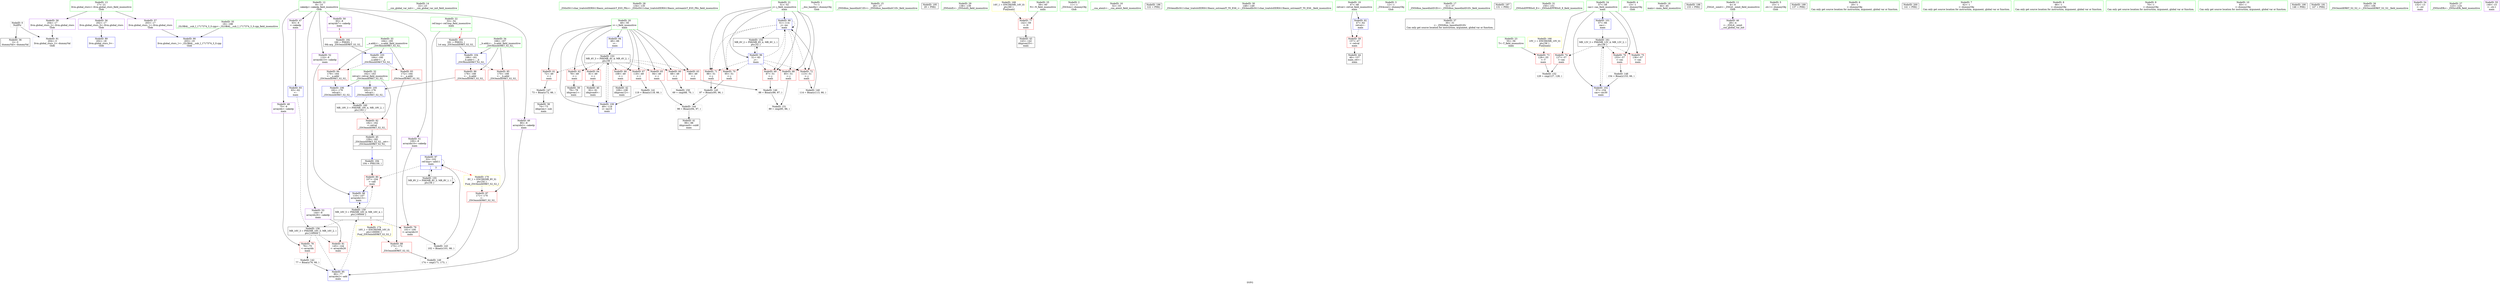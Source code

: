 digraph "SVFG" {
	label="SVFG";

	Node0x5626ad183020 [shape=record,color=grey,label="{NodeID: 0\nNullPtr}"];
	Node0x5626ad183020 -> Node0x5626ad198cf0[style=solid];
	Node0x5626ad183020 -> Node0x5626ad19cb10[style=solid];
	Node0x5626ad1997e0 [shape=record,color=blue,label="{NodeID: 97\n53\<--102\nref.tmp\<--add11\nmain\n|{|<s3>3}}"];
	Node0x5626ad1997e0 -> Node0x5626ad19c1c0[style=dashed];
	Node0x5626ad1997e0 -> Node0x5626ad1997e0[style=dashed];
	Node0x5626ad1997e0 -> Node0x5626ad1a6dd0[style=dashed];
	Node0x5626ad1997e0:s3 -> Node0x5626ad1aa210[style=dashed,color=red];
	Node0x5626ad1978d0 [shape=record,color=green,label="{NodeID: 14\n22\<--23\n__cxx_global_var_init\<--__cxx_global_var_init_field_insensitive\n}"];
	Node0x5626ad19d130 [shape=record,color=black,label="{NodeID: 194\n104 = PHI(159, )\n}"];
	Node0x5626ad19d130 -> Node0x5626ad19c1c0[style=solid];
	Node0x5626ad198580 [shape=record,color=green,label="{NodeID: 28\n134\<--135\n_ZStlsISt11char_traitsIcEERSt13basic_ostreamIcT_ES5_PKc\<--_ZStlsISt11char_traitsIcEERSt13basic_ostreamIcT_ES5_PKc_field_insensitive\n}"];
	Node0x5626ad199230 [shape=record,color=black,label="{NodeID: 42\n109\<--108\nidxprom12\<--\nmain\n}"];
	Node0x5626ad19adb0 [shape=record,color=purple,label="{NodeID: 56\n202\<--17\nllvm.global_ctors_0\<--llvm.global_ctors\nGlob }"];
	Node0x5626ad19adb0 -> Node0x5626ad19c910[style=solid];
	Node0x5626ad1a63d0 [shape=record,color=black,label="{NodeID: 153\nMR_4V_3 = PHI(MR_4V_4, MR_4V_2, )\npts\{50 \}\n}"];
	Node0x5626ad1a63d0 -> Node0x5626ad19b180[style=dashed];
	Node0x5626ad1a63d0 -> Node0x5626ad19b250[style=dashed];
	Node0x5626ad1a63d0 -> Node0x5626ad19b320[style=dashed];
	Node0x5626ad1a63d0 -> Node0x5626ad19b3f0[style=dashed];
	Node0x5626ad1a63d0 -> Node0x5626ad19b4c0[style=dashed];
	Node0x5626ad1a63d0 -> Node0x5626ad19b590[style=dashed];
	Node0x5626ad1a63d0 -> Node0x5626ad19b660[style=dashed];
	Node0x5626ad1a63d0 -> Node0x5626ad19b730[style=dashed];
	Node0x5626ad1a63d0 -> Node0x5626ad199a50[style=dashed];
	Node0x5626ad19b9a0 [shape=record,color=red,label="{NodeID: 70\n95\<--51\n\<--j\nmain\n}"];
	Node0x5626ad19b9a0 -> Node0x5626ad1a0cf0[style=solid];
	Node0x5626ad19c500 [shape=record,color=red,label="{NodeID: 84\n179\<--164\n\<--__a.addr\n_ZSt3minIiERKT_S2_S2_\n}"];
	Node0x5626ad19c500 -> Node0x5626ad19dfa0[style=solid];
	Node0x5626ad183170 [shape=record,color=green,label="{NodeID: 1\n7\<--1\n__dso_handle\<--dummyObj\nGlob }"];
	Node0x5626ad1998b0 [shape=record,color=blue,label="{NodeID: 98\n110\<--107\narrayidx13\<--\nmain\n}"];
	Node0x5626ad1998b0 -> Node0x5626ad1a81d0[style=dashed];
	Node0x5626ad1979d0 [shape=record,color=green,label="{NodeID: 15\n26\<--27\n_ZNSt8ios_base4InitC1Ev\<--_ZNSt8ios_base4InitC1Ev_field_insensitive\n}"];
	Node0x5626ad19d360 [shape=record,color=black,label="{NodeID: 195\n29 = PHI()\n}"];
	Node0x5626ad198680 [shape=record,color=green,label="{NodeID: 29\n138\<--139\n_ZNSolsEi\<--_ZNSolsEi_field_insensitive\n}"];
	Node0x5626ad199300 [shape=record,color=black,label="{NodeID: 43\n143\<--142\nidxprom25\<--\nmain\n}"];
	Node0x5626ad1a0570 [shape=record,color=grey,label="{NodeID: 140\n114 = Binary(113, 66, )\n}"];
	Node0x5626ad1a0570 -> Node0x5626ad199980[style=solid];
	Node0x5626ad19aeb0 [shape=record,color=purple,label="{NodeID: 57\n203\<--17\nllvm.global_ctors_1\<--llvm.global_ctors\nGlob }"];
	Node0x5626ad19aeb0 -> Node0x5626ad19ca10[style=solid];
	Node0x5626ad1a68d0 [shape=record,color=black,label="{NodeID: 154\nMR_6V_2 = PHI(MR_6V_4, MR_6V_1, )\npts\{52 \}\n}"];
	Node0x5626ad1a68d0 -> Node0x5626ad199710[style=dashed];
	Node0x5626ad19ba70 [shape=record,color=red,label="{NodeID: 71\n96\<--51\n\<--j\nmain\n}"];
	Node0x5626ad19ba70 -> Node0x5626ad1a0cf0[style=solid];
	Node0x5626ad1aa050 [shape=record,color=yellow,style=double,label="{NodeID: 168\n14V_1 = ENCHI(MR_14V_0)\npts\{60 \}\nFun[main]}"];
	Node0x5626ad1aa050 -> Node0x5626ad19bf50[style=dashed];
	Node0x5626ad19c5d0 [shape=record,color=red,label="{NodeID: 85\n170\<--166\n\<--__b.addr\n_ZSt3minIiERKT_S2_S2_\n}"];
	Node0x5626ad19c5d0 -> Node0x5626ad19c770[style=solid];
	Node0x5626ad196980 [shape=record,color=green,label="{NodeID: 2\n11\<--1\n_ZSt3cin\<--dummyObj\nGlob }"];
	Node0x5626ad199980 [shape=record,color=blue,label="{NodeID: 99\n51\<--114\nj\<--inc\nmain\n}"];
	Node0x5626ad199980 -> Node0x5626ad19b800[style=dashed];
	Node0x5626ad199980 -> Node0x5626ad19b8d0[style=dashed];
	Node0x5626ad199980 -> Node0x5626ad19b9a0[style=dashed];
	Node0x5626ad199980 -> Node0x5626ad19ba70[style=dashed];
	Node0x5626ad199980 -> Node0x5626ad19bb40[style=dashed];
	Node0x5626ad199980 -> Node0x5626ad199980[style=dashed];
	Node0x5626ad199980 -> Node0x5626ad1a68d0[style=dashed];
	Node0x5626ad197ad0 [shape=record,color=green,label="{NodeID: 16\n32\<--33\n__cxa_atexit\<--__cxa_atexit_field_insensitive\n}"];
	Node0x5626ad19d430 [shape=record,color=black,label="{NodeID: 196\n122 = PHI()\n}"];
	Node0x5626ad198780 [shape=record,color=green,label="{NodeID: 30\n148\<--149\n_ZSt4endlIcSt11char_traitsIcEERSt13basic_ostreamIT_T0_ES6_\<--_ZSt4endlIcSt11char_traitsIcEERSt13basic_ostreamIT_T0_ES6__field_insensitive\n}"];
	Node0x5626ad1993d0 [shape=record,color=black,label="{NodeID: 44\n46\<--157\nmain_ret\<--\nmain\n}"];
	Node0x5626ad1a06f0 [shape=record,color=grey,label="{NodeID: 141\n119 = Binary(118, 66, )\n}"];
	Node0x5626ad1a06f0 -> Node0x5626ad199a50[style=solid];
	Node0x5626ad19afb0 [shape=record,color=purple,label="{NodeID: 58\n204\<--17\nllvm.global_ctors_2\<--llvm.global_ctors\nGlob }"];
	Node0x5626ad19afb0 -> Node0x5626ad19cb10[style=solid];
	Node0x5626ad1a6dd0 [shape=record,color=black,label="{NodeID: 155\nMR_8V_2 = PHI(MR_8V_3, MR_8V_1, )\npts\{54 \}\n}"];
	Node0x5626ad1a6dd0 -> Node0x5626ad1997e0[style=dashed];
	Node0x5626ad1a6dd0 -> Node0x5626ad1a6dd0[style=dashed];
	Node0x5626ad19bb40 [shape=record,color=red,label="{NodeID: 72\n113\<--51\n\<--j\nmain\n}"];
	Node0x5626ad19bb40 -> Node0x5626ad1a0570[style=solid];
	Node0x5626ad19c6a0 [shape=record,color=red,label="{NodeID: 86\n176\<--166\n\<--__b.addr\n_ZSt3minIiERKT_S2_S2_\n}"];
	Node0x5626ad19c6a0 -> Node0x5626ad199e60[style=solid];
	Node0x5626ad196a10 [shape=record,color=green,label="{NodeID: 3\n12\<--1\n_ZSt4cout\<--dummyObj\nGlob }"];
	Node0x5626ad199a50 [shape=record,color=blue,label="{NodeID: 100\n49\<--119\ni\<--inc15\nmain\n}"];
	Node0x5626ad199a50 -> Node0x5626ad1a63d0[style=dashed];
	Node0x5626ad197bd0 [shape=record,color=green,label="{NodeID: 17\n31\<--37\n_ZNSt8ios_base4InitD1Ev\<--_ZNSt8ios_base4InitD1Ev_field_insensitive\n}"];
	Node0x5626ad197bd0 -> Node0x5626ad198df0[style=solid];
	Node0x5626ad19d500 [shape=record,color=black,label="{NodeID: 197\n131 = PHI()\n}"];
	Node0x5626ad198880 [shape=record,color=green,label="{NodeID: 31\n150\<--151\n_ZNSolsEPFRSoS_E\<--_ZNSolsEPFRSoS_E_field_insensitive\n}"];
	Node0x5626ad1994a0 [shape=record,color=black,label="{NodeID: 45\n159\<--182\n_ZSt3minIiERKT_S2_S2__ret\<--\n_ZSt3minIiERKT_S2_S2_\n|{<s0>3}}"];
	Node0x5626ad1994a0:s0 -> Node0x5626ad19d130[style=solid,color=blue];
	Node0x5626ad1a0870 [shape=record,color=grey,label="{NodeID: 142\n77 = Binary(76, 66, )\n}"];
	Node0x5626ad1a0870 -> Node0x5626ad19ce80[style=solid];
	Node0x5626ad19b0b0 [shape=record,color=red,label="{NodeID: 59\n157\<--47\n\<--retval\nmain\n}"];
	Node0x5626ad19b0b0 -> Node0x5626ad1993d0[style=solid];
	Node0x5626ad1a72d0 [shape=record,color=black,label="{NodeID: 156\nMR_16V_3 = PHI(MR_16V_5, MR_16V_2, )\npts\{100000 \}\n}"];
	Node0x5626ad1a72d0 -> Node0x5626ad19c020[style=dashed];
	Node0x5626ad1a72d0 -> Node0x5626ad19c290[style=dashed];
	Node0x5626ad1a72d0 -> Node0x5626ad19ce80[style=dashed];
	Node0x5626ad19bc10 [shape=record,color=red,label="{NodeID: 73\n128\<--55\n\<--T\nmain\n}"];
	Node0x5626ad19bc10 -> Node0x5626ad1a1770[style=solid];
	Node0x5626ad1aa210 [shape=record,color=yellow,style=double,label="{NodeID: 170\n8V_1 = ENCHI(MR_8V_0)\npts\{54 \}\nFun[_ZSt3minIiERKT_S2_S2_]}"];
	Node0x5626ad1aa210 -> Node0x5626ad19c770[style=dashed];
	Node0x5626ad19c770 [shape=record,color=red,label="{NodeID: 87\n171\<--170\n\<--\n_ZSt3minIiERKT_S2_S2_\n}"];
	Node0x5626ad19c770 -> Node0x5626ad1a12f0[style=solid];
	Node0x5626ad196aa0 [shape=record,color=green,label="{NodeID: 4\n13\<--1\n.str\<--dummyObj\nGlob }"];
	Node0x5626ad199b20 [shape=record,color=blue,label="{NodeID: 101\n57\<--66\ncas\<--\nmain\n}"];
	Node0x5626ad199b20 -> Node0x5626ad1a8bd0[style=dashed];
	Node0x5626ad197cd0 [shape=record,color=green,label="{NodeID: 18\n44\<--45\nmain\<--main_field_insensitive\n}"];
	Node0x5626ad19d5d0 [shape=record,color=black,label="{NodeID: 198\n133 = PHI()\n}"];
	Node0x5626ad198980 [shape=record,color=green,label="{NodeID: 32\n162\<--163\nretval\<--retval_field_insensitive\n_ZSt3minIiERKT_S2_S2_\n}"];
	Node0x5626ad198980 -> Node0x5626ad19c360[style=solid];
	Node0x5626ad198980 -> Node0x5626ad199e60[style=solid];
	Node0x5626ad198980 -> Node0x5626ad19dfa0[style=solid];
	Node0x5626ad199570 [shape=record,color=purple,label="{NodeID: 46\n28\<--4\n\<--_ZStL8__ioinit\n__cxx_global_var_init\n}"];
	Node0x5626ad1a09f0 [shape=record,color=grey,label="{NodeID: 143\n102 = Binary(101, 66, )\n}"];
	Node0x5626ad1a09f0 -> Node0x5626ad1997e0[style=solid];
	Node0x5626ad19b180 [shape=record,color=red,label="{NodeID: 60\n68\<--49\n\<--i\nmain\n}"];
	Node0x5626ad19b180 -> Node0x5626ad1a1470[style=solid];
	Node0x5626ad19bce0 [shape=record,color=red,label="{NodeID: 74\n127\<--57\n\<--cas\nmain\n}"];
	Node0x5626ad19bce0 -> Node0x5626ad1a1770[style=solid];
	Node0x5626ad19c840 [shape=record,color=red,label="{NodeID: 88\n173\<--172\n\<--\n_ZSt3minIiERKT_S2_S2_\n}"];
	Node0x5626ad19c840 -> Node0x5626ad1a12f0[style=solid];
	Node0x5626ad196b30 [shape=record,color=green,label="{NodeID: 5\n15\<--1\n.str.1\<--dummyObj\nGlob }"];
	Node0x5626ad199bf0 [shape=record,color=blue,label="{NodeID: 102\n57\<--154\ncas\<--inc30\nmain\n}"];
	Node0x5626ad199bf0 -> Node0x5626ad1a8bd0[style=dashed];
	Node0x5626ad197dd0 [shape=record,color=green,label="{NodeID: 19\n47\<--48\nretval\<--retval_field_insensitive\nmain\n}"];
	Node0x5626ad197dd0 -> Node0x5626ad19b0b0[style=solid];
	Node0x5626ad197dd0 -> Node0x5626ad19cc10[style=solid];
	Node0x5626ad19d6d0 [shape=record,color=black,label="{NodeID: 199\n137 = PHI()\n}"];
	Node0x5626ad198a50 [shape=record,color=green,label="{NodeID: 33\n164\<--165\n__a.addr\<--__a.addr_field_insensitive\n_ZSt3minIiERKT_S2_S2_\n}"];
	Node0x5626ad198a50 -> Node0x5626ad19c430[style=solid];
	Node0x5626ad198a50 -> Node0x5626ad19c500[style=solid];
	Node0x5626ad198a50 -> Node0x5626ad199cc0[style=solid];
	Node0x5626ad199640 [shape=record,color=purple,label="{NodeID: 47\n63\<--8\n\<--cakedp\nmain\n}"];
	Node0x5626ad199640 -> Node0x5626ad19cce0[style=solid];
	Node0x5626ad1a0b70 [shape=record,color=grey,label="{NodeID: 144\n98 = Binary(94, 97, )\n}"];
	Node0x5626ad1a0b70 -> Node0x5626ad199160[style=solid];
	Node0x5626ad19b250 [shape=record,color=red,label="{NodeID: 61\n72\<--49\n\<--i\nmain\n}"];
	Node0x5626ad19b250 -> Node0x5626ad1a0ff0[style=solid];
	Node0x5626ad19bdb0 [shape=record,color=red,label="{NodeID: 75\n136\<--57\n\<--cas\nmain\n}"];
	Node0x5626ad19c910 [shape=record,color=blue,label="{NodeID: 89\n202\<--18\nllvm.global_ctors_0\<--\nGlob }"];
	Node0x5626ad197370 [shape=record,color=green,label="{NodeID: 6\n18\<--1\n\<--dummyObj\nCan only get source location for instruction, argument, global var or function.}"];
	Node0x5626ad199cc0 [shape=record,color=blue,label="{NodeID: 103\n164\<--160\n__a.addr\<--__a\n_ZSt3minIiERKT_S2_S2_\n}"];
	Node0x5626ad199cc0 -> Node0x5626ad19c430[style=dashed];
	Node0x5626ad199cc0 -> Node0x5626ad19c500[style=dashed];
	Node0x5626ad197ea0 [shape=record,color=green,label="{NodeID: 20\n49\<--50\ni\<--i_field_insensitive\nmain\n}"];
	Node0x5626ad197ea0 -> Node0x5626ad19b180[style=solid];
	Node0x5626ad197ea0 -> Node0x5626ad19b250[style=solid];
	Node0x5626ad197ea0 -> Node0x5626ad19b320[style=solid];
	Node0x5626ad197ea0 -> Node0x5626ad19b3f0[style=solid];
	Node0x5626ad197ea0 -> Node0x5626ad19b4c0[style=solid];
	Node0x5626ad197ea0 -> Node0x5626ad19b590[style=solid];
	Node0x5626ad197ea0 -> Node0x5626ad19b660[style=solid];
	Node0x5626ad197ea0 -> Node0x5626ad19b730[style=solid];
	Node0x5626ad197ea0 -> Node0x5626ad19cdb0[style=solid];
	Node0x5626ad197ea0 -> Node0x5626ad199a50[style=solid];
	Node0x5626ad19d7d0 [shape=record,color=black,label="{NodeID: 200\n141 = PHI()\n}"];
	Node0x5626ad198b20 [shape=record,color=green,label="{NodeID: 34\n166\<--167\n__b.addr\<--__b.addr_field_insensitive\n_ZSt3minIiERKT_S2_S2_\n}"];
	Node0x5626ad198b20 -> Node0x5626ad19c5d0[style=solid];
	Node0x5626ad198b20 -> Node0x5626ad19c6a0[style=solid];
	Node0x5626ad198b20 -> Node0x5626ad199d90[style=solid];
	Node0x5626ad19a730 [shape=record,color=purple,label="{NodeID: 48\n75\<--8\narrayidx\<--cakedp\nmain\n}"];
	Node0x5626ad19a730 -> Node0x5626ad19c020[style=solid];
	Node0x5626ad1a0cf0 [shape=record,color=grey,label="{NodeID: 145\n97 = Binary(95, 96, )\n}"];
	Node0x5626ad1a0cf0 -> Node0x5626ad1a0b70[style=solid];
	Node0x5626ad19b320 [shape=record,color=red,label="{NodeID: 62\n78\<--49\n\<--i\nmain\n}"];
	Node0x5626ad19b320 -> Node0x5626ad198fc0[style=solid];
	Node0x5626ad1a81d0 [shape=record,color=black,label="{NodeID: 159\nMR_16V_5 = PHI(MR_16V_6, MR_16V_4, )\npts\{100000 \}\n|{|<s4>3}}"];
	Node0x5626ad1a81d0 -> Node0x5626ad19c0f0[style=dashed];
	Node0x5626ad1a81d0 -> Node0x5626ad19c1c0[style=dashed];
	Node0x5626ad1a81d0 -> Node0x5626ad1998b0[style=dashed];
	Node0x5626ad1a81d0 -> Node0x5626ad1a72d0[style=dashed];
	Node0x5626ad1a81d0:s4 -> Node0x5626ad1aa5c0[style=dashed,color=red];
	Node0x5626ad19be80 [shape=record,color=red,label="{NodeID: 76\n153\<--57\n\<--cas\nmain\n}"];
	Node0x5626ad19be80 -> Node0x5626ad1a1170[style=solid];
	Node0x5626ad19ca10 [shape=record,color=blue,label="{NodeID: 90\n203\<--19\nllvm.global_ctors_1\<--_GLOBAL__sub_I_1717374_3_0.cpp\nGlob }"];
	Node0x5626ad197400 [shape=record,color=green,label="{NodeID: 7\n62\<--1\n\<--dummyObj\nCan only get source location for instruction, argument, global var or function.}"];
	Node0x5626ad199d90 [shape=record,color=blue,label="{NodeID: 104\n166\<--161\n__b.addr\<--__b\n_ZSt3minIiERKT_S2_S2_\n}"];
	Node0x5626ad199d90 -> Node0x5626ad19c5d0[style=dashed];
	Node0x5626ad199d90 -> Node0x5626ad19c6a0[style=dashed];
	Node0x5626ad197f70 [shape=record,color=green,label="{NodeID: 21\n51\<--52\nj\<--j_field_insensitive\nmain\n}"];
	Node0x5626ad197f70 -> Node0x5626ad19b800[style=solid];
	Node0x5626ad197f70 -> Node0x5626ad19b8d0[style=solid];
	Node0x5626ad197f70 -> Node0x5626ad19b9a0[style=solid];
	Node0x5626ad197f70 -> Node0x5626ad19ba70[style=solid];
	Node0x5626ad197f70 -> Node0x5626ad19bb40[style=solid];
	Node0x5626ad197f70 -> Node0x5626ad199710[style=solid];
	Node0x5626ad197f70 -> Node0x5626ad199980[style=solid];
	Node0x5626ad198bf0 [shape=record,color=green,label="{NodeID: 35\n19\<--198\n_GLOBAL__sub_I_1717374_3_0.cpp\<--_GLOBAL__sub_I_1717374_3_0.cpp_field_insensitive\n}"];
	Node0x5626ad198bf0 -> Node0x5626ad19ca10[style=solid];
	Node0x5626ad19a800 [shape=record,color=purple,label="{NodeID: 49\n80\<--8\narrayidx2\<--cakedp\nmain\n}"];
	Node0x5626ad19a800 -> Node0x5626ad19ce80[style=solid];
	Node0x5626ad1a0e70 [shape=record,color=grey,label="{NodeID: 146\n88 = Binary(86, 87, )\n}"];
	Node0x5626ad1a0e70 -> Node0x5626ad1a15f0[style=solid];
	Node0x5626ad19b3f0 [shape=record,color=red,label="{NodeID: 63\n86\<--49\n\<--i\nmain\n}"];
	Node0x5626ad19b3f0 -> Node0x5626ad1a0e70[style=solid];
	Node0x5626ad1a86d0 [shape=record,color=black,label="{NodeID: 160\nMR_19V_3 = PHI(MR_19V_4, MR_19V_2, )\npts\{163 \}\n}"];
	Node0x5626ad1a86d0 -> Node0x5626ad19c360[style=dashed];
	Node0x5626ad19bf50 [shape=record,color=red,label="{NodeID: 77\n142\<--59\n\<--N\nmain\n}"];
	Node0x5626ad19bf50 -> Node0x5626ad199300[style=solid];
	Node0x5626ad1aa5c0 [shape=record,color=yellow,style=double,label="{NodeID: 174\n16V_1 = ENCHI(MR_16V_0)\npts\{100000 \}\nFun[_ZSt3minIiERKT_S2_S2_]}"];
	Node0x5626ad1aa5c0 -> Node0x5626ad19c840[style=dashed];
	Node0x5626ad19cb10 [shape=record,color=blue, style = dotted,label="{NodeID: 91\n204\<--3\nllvm.global_ctors_2\<--dummyVal\nGlob }"];
	Node0x5626ad197490 [shape=record,color=green,label="{NodeID: 8\n66\<--1\n\<--dummyObj\nCan only get source location for instruction, argument, global var or function.}"];
	Node0x5626ad199e60 [shape=record,color=blue,label="{NodeID: 105\n162\<--176\nretval\<--\n_ZSt3minIiERKT_S2_S2_\n}"];
	Node0x5626ad199e60 -> Node0x5626ad1a86d0[style=dashed];
	Node0x5626ad198040 [shape=record,color=green,label="{NodeID: 22\n53\<--54\nref.tmp\<--ref.tmp_field_insensitive\nmain\n|{|<s1>3}}"];
	Node0x5626ad198040 -> Node0x5626ad1997e0[style=solid];
	Node0x5626ad198040:s1 -> Node0x5626ad1b22c0[style=solid,color=red];
	Node0x5626ad198cf0 [shape=record,color=black,label="{NodeID: 36\n2\<--3\ndummyVal\<--dummyVal\n}"];
	Node0x5626ad19a8d0 [shape=record,color=purple,label="{NodeID: 50\n93\<--8\narrayidx7\<--cakedp\nmain\n|{<s0>3}}"];
	Node0x5626ad19a8d0:s0 -> Node0x5626ad1b2100[style=solid,color=red];
	Node0x5626ad1a0ff0 [shape=record,color=grey,label="{NodeID: 147\n73 = Binary(72, 66, )\n}"];
	Node0x5626ad1a0ff0 -> Node0x5626ad198ef0[style=solid];
	Node0x5626ad19b4c0 [shape=record,color=red,label="{NodeID: 64\n91\<--49\n\<--i\nmain\n}"];
	Node0x5626ad19b4c0 -> Node0x5626ad199090[style=solid];
	Node0x5626ad1a8bd0 [shape=record,color=black,label="{NodeID: 161\nMR_12V_3 = PHI(MR_12V_4, MR_12V_2, )\npts\{58 \}\n}"];
	Node0x5626ad1a8bd0 -> Node0x5626ad19bce0[style=dashed];
	Node0x5626ad1a8bd0 -> Node0x5626ad19bdb0[style=dashed];
	Node0x5626ad1a8bd0 -> Node0x5626ad19be80[style=dashed];
	Node0x5626ad1a8bd0 -> Node0x5626ad199bf0[style=dashed];
	Node0x5626ad19c020 [shape=record,color=red,label="{NodeID: 78\n76\<--75\n\<--arrayidx\nmain\n}"];
	Node0x5626ad19c020 -> Node0x5626ad1a0870[style=solid];
	Node0x5626ad19cc10 [shape=record,color=blue,label="{NodeID: 92\n47\<--62\nretval\<--\nmain\n}"];
	Node0x5626ad19cc10 -> Node0x5626ad19b0b0[style=dashed];
	Node0x5626ad197520 [shape=record,color=green,label="{NodeID: 9\n70\<--1\n\<--dummyObj\nCan only get source location for instruction, argument, global var or function.}"];
	Node0x5626ad19dfa0 [shape=record,color=blue,label="{NodeID: 106\n162\<--179\nretval\<--\n_ZSt3minIiERKT_S2_S2_\n}"];
	Node0x5626ad19dfa0 -> Node0x5626ad1a86d0[style=dashed];
	Node0x5626ad198110 [shape=record,color=green,label="{NodeID: 23\n55\<--56\nT\<--T_field_insensitive\nmain\n}"];
	Node0x5626ad198110 -> Node0x5626ad19bc10[style=solid];
	Node0x5626ad198df0 [shape=record,color=black,label="{NodeID: 37\n30\<--31\n\<--_ZNSt8ios_base4InitD1Ev\nCan only get source location for instruction, argument, global var or function.}"];
	Node0x5626ad19a9a0 [shape=record,color=purple,label="{NodeID: 51\n100\<--8\narrayidx10\<--cakedp\nmain\n}"];
	Node0x5626ad19a9a0 -> Node0x5626ad19c0f0[style=solid];
	Node0x5626ad1a1170 [shape=record,color=grey,label="{NodeID: 148\n154 = Binary(153, 66, )\n}"];
	Node0x5626ad1a1170 -> Node0x5626ad199bf0[style=solid];
	Node0x5626ad19b590 [shape=record,color=red,label="{NodeID: 65\n94\<--49\n\<--i\nmain\n}"];
	Node0x5626ad19b590 -> Node0x5626ad1a0b70[style=solid];
	Node0x5626ad19c0f0 [shape=record,color=red,label="{NodeID: 79\n101\<--100\n\<--arrayidx10\nmain\n}"];
	Node0x5626ad19c0f0 -> Node0x5626ad1a09f0[style=solid];
	Node0x5626ad19cce0 [shape=record,color=blue,label="{NodeID: 93\n63\<--62\n\<--\nmain\n}"];
	Node0x5626ad19cce0 -> Node0x5626ad1a72d0[style=dashed];
	Node0x5626ad1975b0 [shape=record,color=green,label="{NodeID: 10\n83\<--1\n\<--dummyObj\nCan only get source location for instruction, argument, global var or function.}"];
	Node0x5626acfb2040 [shape=record,color=black,label="{NodeID: 190\n146 = PHI()\n}"];
	Node0x5626ad1981e0 [shape=record,color=green,label="{NodeID: 24\n57\<--58\ncas\<--cas_field_insensitive\nmain\n}"];
	Node0x5626ad1981e0 -> Node0x5626ad19bce0[style=solid];
	Node0x5626ad1981e0 -> Node0x5626ad19bdb0[style=solid];
	Node0x5626ad1981e0 -> Node0x5626ad19be80[style=solid];
	Node0x5626ad1981e0 -> Node0x5626ad199b20[style=solid];
	Node0x5626ad1981e0 -> Node0x5626ad199bf0[style=solid];
	Node0x5626ad198ef0 [shape=record,color=black,label="{NodeID: 38\n74\<--73\nidxprom\<--sub\nmain\n}"];
	Node0x5626ad19aa70 [shape=record,color=purple,label="{NodeID: 52\n110\<--8\narrayidx13\<--cakedp\nmain\n}"];
	Node0x5626ad19aa70 -> Node0x5626ad1998b0[style=solid];
	Node0x5626ad1a12f0 [shape=record,color=grey,label="{NodeID: 149\n174 = cmp(171, 173, )\n}"];
	Node0x5626ad19b660 [shape=record,color=red,label="{NodeID: 66\n108\<--49\n\<--i\nmain\n}"];
	Node0x5626ad19b660 -> Node0x5626ad199230[style=solid];
	Node0x5626ad19c1c0 [shape=record,color=red,label="{NodeID: 80\n107\<--104\n\<--call\nmain\n}"];
	Node0x5626ad19c1c0 -> Node0x5626ad1998b0[style=solid];
	Node0x5626ad19cdb0 [shape=record,color=blue,label="{NodeID: 94\n49\<--66\ni\<--\nmain\n}"];
	Node0x5626ad19cdb0 -> Node0x5626ad1a63d0[style=dashed];
	Node0x5626ad197640 [shape=record,color=green,label="{NodeID: 11\n4\<--6\n_ZStL8__ioinit\<--_ZStL8__ioinit_field_insensitive\nGlob }"];
	Node0x5626ad197640 -> Node0x5626ad199570[style=solid];
	Node0x5626ad1b2030 [shape=record,color=black,label="{NodeID: 191\n147 = PHI()\n}"];
	Node0x5626ad1982b0 [shape=record,color=green,label="{NodeID: 25\n59\<--60\nN\<--N_field_insensitive\nmain\n}"];
	Node0x5626ad1982b0 -> Node0x5626ad19bf50[style=solid];
	Node0x5626ad198fc0 [shape=record,color=black,label="{NodeID: 39\n79\<--78\nidxprom1\<--\nmain\n}"];
	Node0x5626ad19ab40 [shape=record,color=purple,label="{NodeID: 53\n144\<--8\narrayidx26\<--cakedp\nmain\n}"];
	Node0x5626ad19ab40 -> Node0x5626ad19c290[style=solid];
	Node0x5626ad1a1470 [shape=record,color=grey,label="{NodeID: 150\n69 = cmp(68, 70, )\n}"];
	Node0x5626ad19b730 [shape=record,color=red,label="{NodeID: 67\n118\<--49\n\<--i\nmain\n}"];
	Node0x5626ad19b730 -> Node0x5626ad1a06f0[style=solid];
	Node0x5626ad19c290 [shape=record,color=red,label="{NodeID: 81\n145\<--144\n\<--arrayidx26\nmain\n}"];
	Node0x5626ad19ce80 [shape=record,color=blue,label="{NodeID: 95\n80\<--77\narrayidx2\<--add\nmain\n}"];
	Node0x5626ad19ce80 -> Node0x5626ad1a81d0[style=dashed];
	Node0x5626ad1976d0 [shape=record,color=green,label="{NodeID: 12\n8\<--10\ncakedp\<--cakedp_field_insensitive\nGlob }"];
	Node0x5626ad1976d0 -> Node0x5626ad199640[style=solid];
	Node0x5626ad1976d0 -> Node0x5626ad19a730[style=solid];
	Node0x5626ad1976d0 -> Node0x5626ad19a800[style=solid];
	Node0x5626ad1976d0 -> Node0x5626ad19a8d0[style=solid];
	Node0x5626ad1976d0 -> Node0x5626ad19a9a0[style=solid];
	Node0x5626ad1976d0 -> Node0x5626ad19aa70[style=solid];
	Node0x5626ad1976d0 -> Node0x5626ad19ab40[style=solid];
	Node0x5626ad1b2100 [shape=record,color=black,label="{NodeID: 192\n160 = PHI(93, )\n0th arg _ZSt3minIiERKT_S2_S2_ }"];
	Node0x5626ad1b2100 -> Node0x5626ad199cc0[style=solid];
	Node0x5626ad198380 [shape=record,color=green,label="{NodeID: 26\n105\<--106\n_ZSt3minIiERKT_S2_S2_\<--_ZSt3minIiERKT_S2_S2__field_insensitive\n}"];
	Node0x5626ad199090 [shape=record,color=black,label="{NodeID: 40\n92\<--91\nidxprom6\<--\nmain\n}"];
	Node0x5626ad19ac10 [shape=record,color=purple,label="{NodeID: 54\n132\<--13\n\<--.str\nmain\n}"];
	Node0x5626ad1a15f0 [shape=record,color=grey,label="{NodeID: 151\n89 = cmp(85, 88, )\n}"];
	Node0x5626ad19b800 [shape=record,color=red,label="{NodeID: 68\n85\<--51\n\<--j\nmain\n}"];
	Node0x5626ad19b800 -> Node0x5626ad1a15f0[style=solid];
	Node0x5626ad19c360 [shape=record,color=red,label="{NodeID: 82\n182\<--162\n\<--retval\n_ZSt3minIiERKT_S2_S2_\n}"];
	Node0x5626ad19c360 -> Node0x5626ad1994a0[style=solid];
	Node0x5626ad199710 [shape=record,color=blue,label="{NodeID: 96\n51\<--83\nj\<--\nmain\n}"];
	Node0x5626ad199710 -> Node0x5626ad19b800[style=dashed];
	Node0x5626ad199710 -> Node0x5626ad19b8d0[style=dashed];
	Node0x5626ad199710 -> Node0x5626ad19b9a0[style=dashed];
	Node0x5626ad199710 -> Node0x5626ad19ba70[style=dashed];
	Node0x5626ad199710 -> Node0x5626ad19bb40[style=dashed];
	Node0x5626ad199710 -> Node0x5626ad199980[style=dashed];
	Node0x5626ad199710 -> Node0x5626ad1a68d0[style=dashed];
	Node0x5626ad1977d0 [shape=record,color=green,label="{NodeID: 13\n17\<--21\nllvm.global_ctors\<--llvm.global_ctors_field_insensitive\nGlob }"];
	Node0x5626ad1977d0 -> Node0x5626ad19adb0[style=solid];
	Node0x5626ad1977d0 -> Node0x5626ad19aeb0[style=solid];
	Node0x5626ad1977d0 -> Node0x5626ad19afb0[style=solid];
	Node0x5626ad1b22c0 [shape=record,color=black,label="{NodeID: 193\n161 = PHI(53, )\n1st arg _ZSt3minIiERKT_S2_S2_ }"];
	Node0x5626ad1b22c0 -> Node0x5626ad199d90[style=solid];
	Node0x5626ad198480 [shape=record,color=green,label="{NodeID: 27\n123\<--124\n_ZNSirsERi\<--_ZNSirsERi_field_insensitive\n}"];
	Node0x5626ad199160 [shape=record,color=black,label="{NodeID: 41\n99\<--98\nidxprom9\<--sub8\nmain\n}"];
	Node0x5626ad19ace0 [shape=record,color=purple,label="{NodeID: 55\n140\<--15\n\<--.str.1\nmain\n}"];
	Node0x5626ad1a1770 [shape=record,color=grey,label="{NodeID: 152\n129 = cmp(127, 128, )\n}"];
	Node0x5626ad19b8d0 [shape=record,color=red,label="{NodeID: 69\n87\<--51\n\<--j\nmain\n}"];
	Node0x5626ad19b8d0 -> Node0x5626ad1a0e70[style=solid];
	Node0x5626ad1a9e90 [shape=record,color=yellow,style=double,label="{NodeID: 166\n10V_1 = ENCHI(MR_10V_0)\npts\{56 \}\nFun[main]}"];
	Node0x5626ad1a9e90 -> Node0x5626ad19bc10[style=dashed];
	Node0x5626ad19c430 [shape=record,color=red,label="{NodeID: 83\n172\<--164\n\<--__a.addr\n_ZSt3minIiERKT_S2_S2_\n}"];
	Node0x5626ad19c430 -> Node0x5626ad19c840[style=solid];
}
